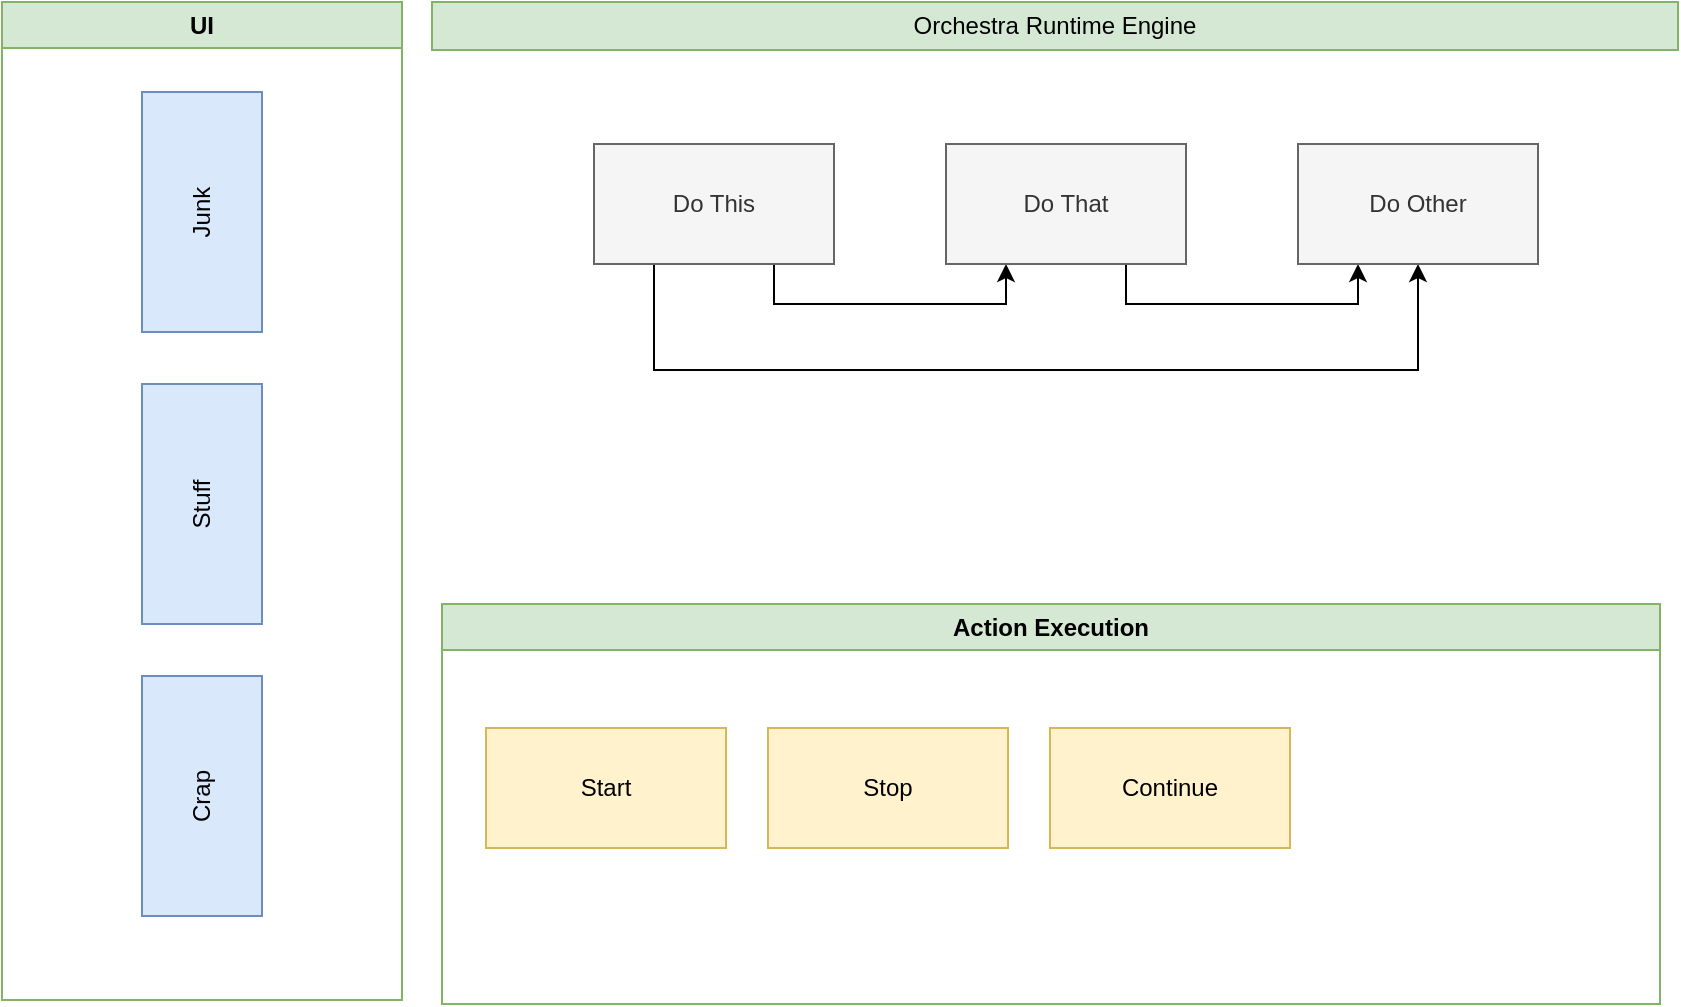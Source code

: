 <mxfile version="20.7.2" type="github">
  <diagram id="8nm5g7JMp4kTllmlS38S" name="Page-1">
    <mxGraphModel dx="1371" dy="771" grid="1" gridSize="1" guides="1" tooltips="1" connect="1" arrows="1" fold="1" page="1" pageScale="1" pageWidth="1700" pageHeight="1100" math="0" shadow="0">
      <root>
        <mxCell id="0" />
        <mxCell id="1" parent="0" />
        <mxCell id="X1pH-D3nm08_cNBffR_C-1" value="UI" style="swimlane;whiteSpace=wrap;html=1;fillColor=#d5e8d4;strokeColor=#82b366;" parent="1" vertex="1">
          <mxGeometry x="94" y="62" width="200" height="499" as="geometry" />
        </mxCell>
        <mxCell id="X1pH-D3nm08_cNBffR_C-4" value="Crap" style="rounded=0;whiteSpace=wrap;html=1;fillColor=#dae8fc;strokeColor=#6c8ebf;rotation=-90;" parent="X1pH-D3nm08_cNBffR_C-1" vertex="1">
          <mxGeometry x="40" y="367" width="120" height="60" as="geometry" />
        </mxCell>
        <mxCell id="X1pH-D3nm08_cNBffR_C-5" value="Stuff" style="rounded=0;whiteSpace=wrap;html=1;fillColor=#dae8fc;strokeColor=#6c8ebf;rotation=-90;" parent="X1pH-D3nm08_cNBffR_C-1" vertex="1">
          <mxGeometry x="40" y="221" width="120" height="60" as="geometry" />
        </mxCell>
        <mxCell id="X1pH-D3nm08_cNBffR_C-6" value="Junk" style="rounded=0;whiteSpace=wrap;html=1;fillColor=#dae8fc;strokeColor=#6c8ebf;rotation=-90;" parent="X1pH-D3nm08_cNBffR_C-1" vertex="1">
          <mxGeometry x="40" y="75" width="120" height="60" as="geometry" />
        </mxCell>
        <mxCell id="X1pH-D3nm08_cNBffR_C-2" value="Action Execution" style="swimlane;whiteSpace=wrap;html=1;fillColor=#d5e8d4;strokeColor=#82b366;" parent="1" vertex="1">
          <mxGeometry x="314" y="363" width="609" height="200" as="geometry" />
        </mxCell>
        <mxCell id="X1pH-D3nm08_cNBffR_C-7" value="Start" style="rounded=0;whiteSpace=wrap;html=1;fillColor=#fff2cc;strokeColor=#d6b656;" parent="X1pH-D3nm08_cNBffR_C-2" vertex="1">
          <mxGeometry x="22" y="62" width="120" height="60" as="geometry" />
        </mxCell>
        <mxCell id="X1pH-D3nm08_cNBffR_C-8" value="Stop" style="rounded=0;whiteSpace=wrap;html=1;fillColor=#fff2cc;strokeColor=#d6b656;" parent="X1pH-D3nm08_cNBffR_C-2" vertex="1">
          <mxGeometry x="163" y="62" width="120" height="60" as="geometry" />
        </mxCell>
        <mxCell id="X1pH-D3nm08_cNBffR_C-9" value="Continue" style="rounded=0;whiteSpace=wrap;html=1;fillColor=#fff2cc;strokeColor=#d6b656;" parent="X1pH-D3nm08_cNBffR_C-2" vertex="1">
          <mxGeometry x="304" y="62" width="120" height="60" as="geometry" />
        </mxCell>
        <mxCell id="X1pH-D3nm08_cNBffR_C-3" value="Orchestra Runtime Engine" style="rounded=0;whiteSpace=wrap;html=1;fillColor=#d5e8d4;strokeColor=#82b366;" parent="1" vertex="1">
          <mxGeometry x="309" y="62" width="623" height="24" as="geometry" />
        </mxCell>
        <mxCell id="a8DX5aiDIXITJlmvfadv-1" style="edgeStyle=orthogonalEdgeStyle;rounded=0;orthogonalLoop=1;jettySize=auto;html=1;entryX=0.25;entryY=1;entryDx=0;entryDy=0;exitX=0.75;exitY=1;exitDx=0;exitDy=0;" parent="1" source="X1pH-D3nm08_cNBffR_C-10" target="X1pH-D3nm08_cNBffR_C-11" edge="1">
          <mxGeometry relative="1" as="geometry" />
        </mxCell>
        <mxCell id="_79iixzk7Kd8eRSQYpfJ-1" style="edgeStyle=orthogonalEdgeStyle;rounded=0;orthogonalLoop=1;jettySize=auto;html=1;entryX=0.5;entryY=1;entryDx=0;entryDy=0;exitX=0.25;exitY=1;exitDx=0;exitDy=0;" edge="1" parent="1" source="X1pH-D3nm08_cNBffR_C-10" target="X1pH-D3nm08_cNBffR_C-12">
          <mxGeometry relative="1" as="geometry">
            <Array as="points">
              <mxPoint x="420" y="246" />
              <mxPoint x="802" y="246" />
            </Array>
          </mxGeometry>
        </mxCell>
        <mxCell id="X1pH-D3nm08_cNBffR_C-10" value="Do This" style="rounded=0;whiteSpace=wrap;html=1;fillColor=#f5f5f5;fontColor=#333333;strokeColor=#666666;" parent="1" vertex="1">
          <mxGeometry x="390" y="133" width="120" height="60" as="geometry" />
        </mxCell>
        <mxCell id="XWhEygzTC9H4tLXGffY2-1" style="edgeStyle=orthogonalEdgeStyle;rounded=0;orthogonalLoop=1;jettySize=auto;html=1;entryX=0.25;entryY=1;entryDx=0;entryDy=0;exitX=0.75;exitY=1;exitDx=0;exitDy=0;" parent="1" source="X1pH-D3nm08_cNBffR_C-11" target="X1pH-D3nm08_cNBffR_C-12" edge="1">
          <mxGeometry relative="1" as="geometry" />
        </mxCell>
        <mxCell id="X1pH-D3nm08_cNBffR_C-11" value="Do That" style="rounded=0;whiteSpace=wrap;html=1;fillColor=#f5f5f5;fontColor=#333333;strokeColor=#666666;" parent="1" vertex="1">
          <mxGeometry x="566" y="133" width="120" height="60" as="geometry" />
        </mxCell>
        <mxCell id="X1pH-D3nm08_cNBffR_C-12" value="Do Other" style="rounded=0;whiteSpace=wrap;html=1;fillColor=#f5f5f5;fontColor=#333333;strokeColor=#666666;" parent="1" vertex="1">
          <mxGeometry x="742" y="133" width="120" height="60" as="geometry" />
        </mxCell>
      </root>
    </mxGraphModel>
  </diagram>
</mxfile>

